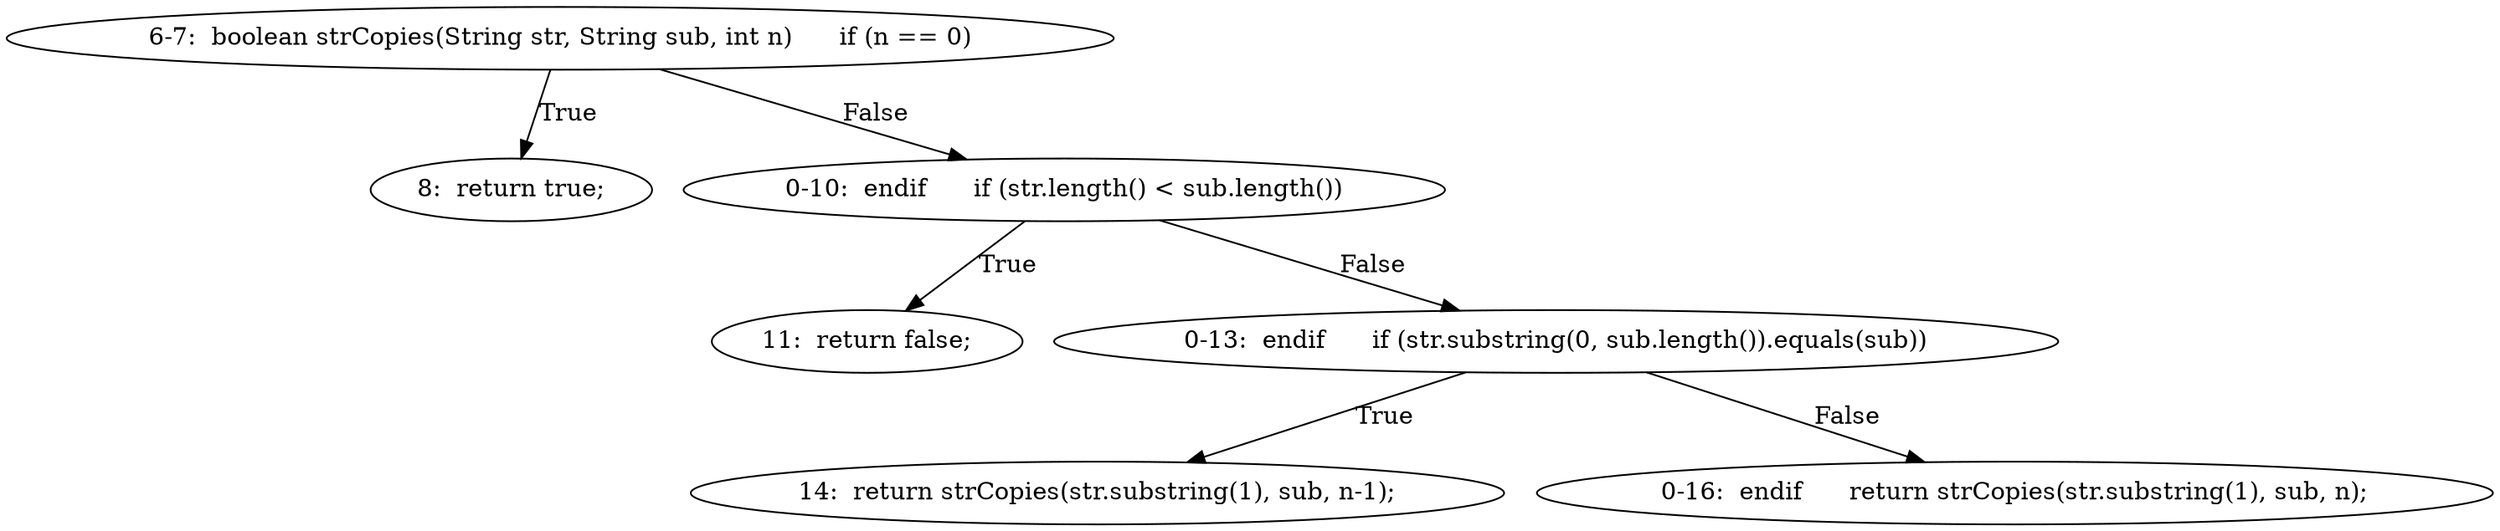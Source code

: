 digraph result_test { 
// graph-vertices
  a1  [label="6-7:  boolean strCopies(String str, String sub, int n)	if (n == 0)"]; 
  2  [label="8:  return true;"]; 
  a2  [label="0-10:  endif	if (str.length() < sub.length())"]; 
  5  [label="11:  return false;"]; 
  a3  [label="0-13:  endif	if (str.substring(0, sub.length()).equals(sub))"]; 
  8  [label="14:  return strCopies(str.substring(1), sub, n-1);"]; 
  a4  [label="0-16:  endif	return strCopies(str.substring(1), sub, n);"]; 
// graph-edges
  a1 -> 2  [label="True"]; 
  a1 -> a2  [label="False"]; 
  a2 -> 5  [label="True"]; 
  a2 -> a3  [label="False"]; 
  a3 -> 8  [label="True"]; 
  a3 -> a4  [label="False"]; 
}